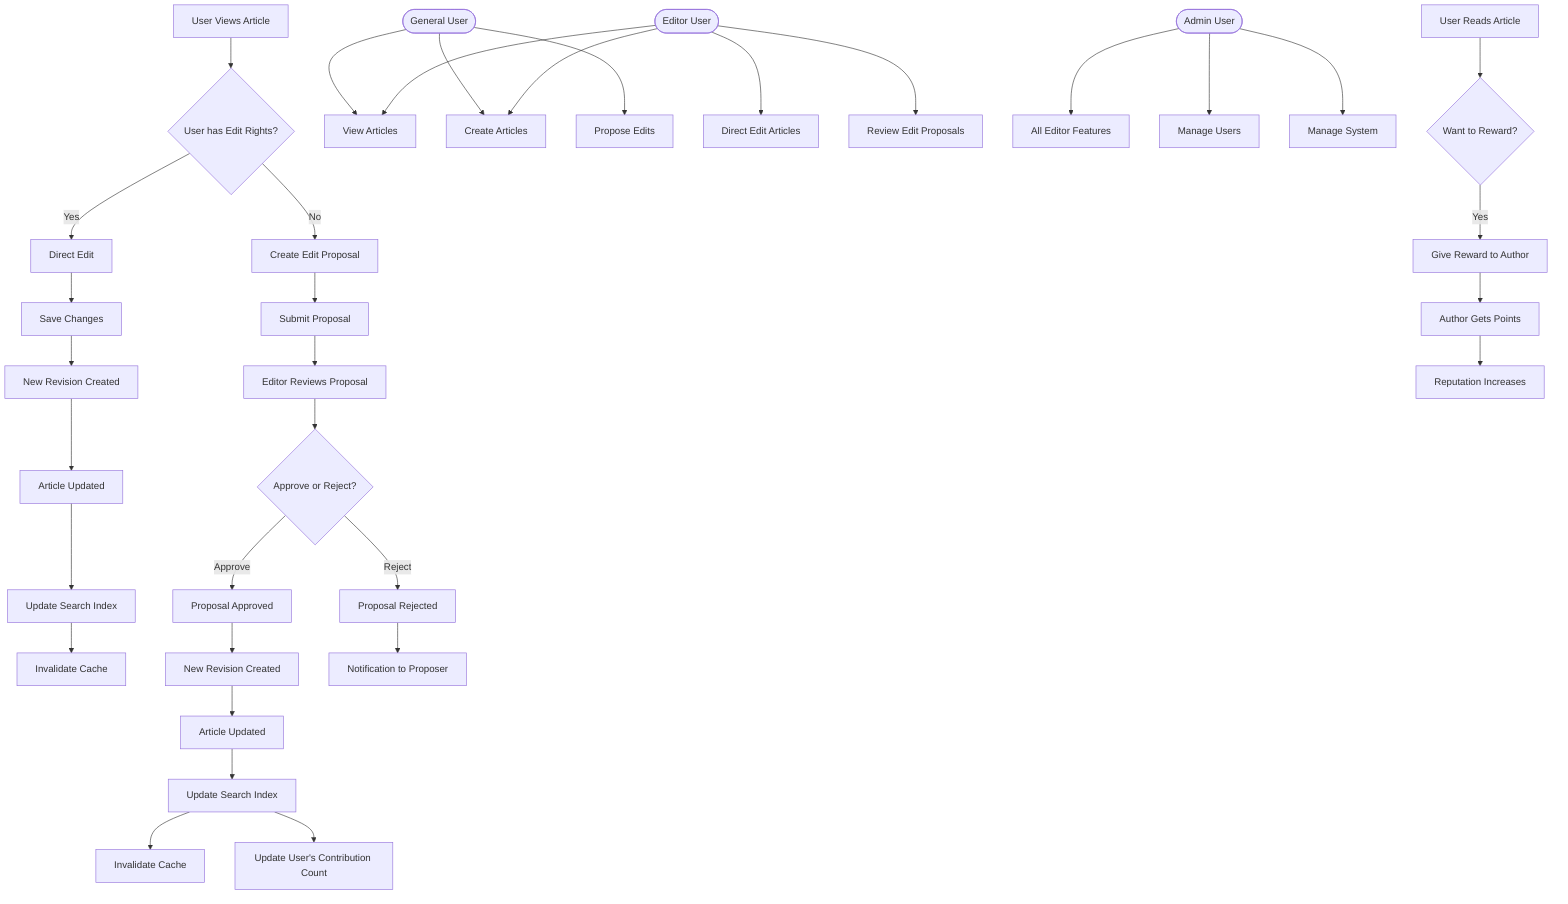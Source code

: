 flowchart TD
    A[User Views Article] --> B{User has Edit Rights?}
    B -->|Yes| C[Direct Edit]
    B -->|No| D[Create Edit Proposal]
    
    C --> E[Save Changes]
    E --> F[New Revision Created]
    F --> G[Article Updated]
    G --> H[Update Search Index]
    H --> I[Invalidate Cache]
    
    D --> J[Submit Proposal]
    J --> K[Editor Reviews Proposal]
    K --> L{Approve or Reject?}
    
    L -->|Approve| M[Proposal Approved]
    L -->|Reject| N[Proposal Rejected]
    
    M --> O[New Revision Created]
    O --> P[Article Updated]
    P --> Q[Update Search Index]
    Q --> R[Invalidate Cache]
    Q --> S[Update User's Contribution Count]
    
    N --> T[Notification to Proposer]
    
    %% User Role Decision Process
    User([General User]) --> View[View Articles]
    User --> Create[Create Articles]
    User --> ProposeEdits[Propose Edits]
    
    Editor([Editor User]) --> View
    Editor --> Create
    Editor --> DirectEdit[Direct Edit Articles]
    Editor --> ReviewProposals[Review Edit Proposals]
    
    Admin([Admin User]) --> EditorFeatures[All Editor Features]
    Admin --> ManageUsers[Manage Users]
    Admin --> ManageSystem[Manage System]
    
    %% Reward Process
    V[User Reads Article] --> W{Want to Reward?}
    W -->|Yes| X[Give Reward to Author]
    X --> Y[Author Gets Points]
    Y --> Z[Reputation Increases]